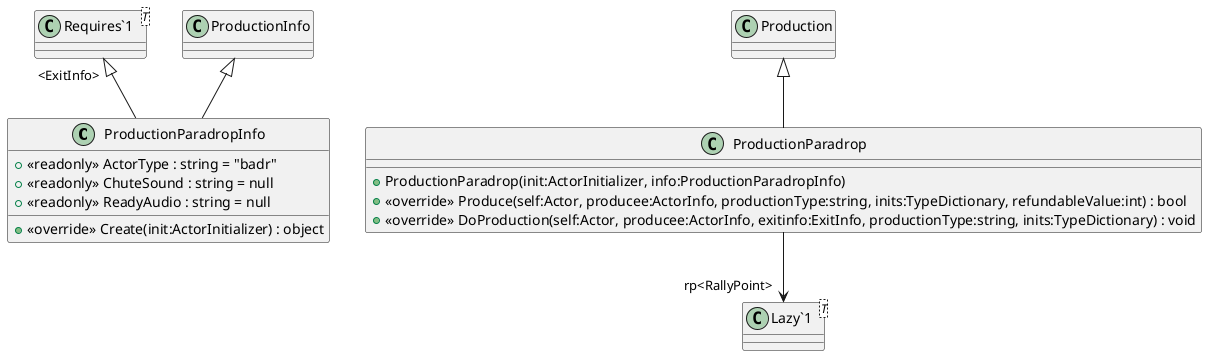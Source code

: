 @startuml
class ProductionParadropInfo {
    + <<readonly>> ActorType : string = "badr"
    + <<readonly>> ChuteSound : string = null
    + <<readonly>> ReadyAudio : string = null
    + <<override>> Create(init:ActorInitializer) : object
}
class ProductionParadrop {
    + ProductionParadrop(init:ActorInitializer, info:ProductionParadropInfo)
    + <<override>> Produce(self:Actor, producee:ActorInfo, productionType:string, inits:TypeDictionary, refundableValue:int) : bool
    + <<override>> DoProduction(self:Actor, producee:ActorInfo, exitinfo:ExitInfo, productionType:string, inits:TypeDictionary) : void
}
class "Requires`1"<T> {
}
class "Lazy`1"<T> {
}
ProductionInfo <|-- ProductionParadropInfo
"Requires`1" "<ExitInfo>" <|-- ProductionParadropInfo
Production <|-- ProductionParadrop
ProductionParadrop --> "rp<RallyPoint>" "Lazy`1"
@enduml
